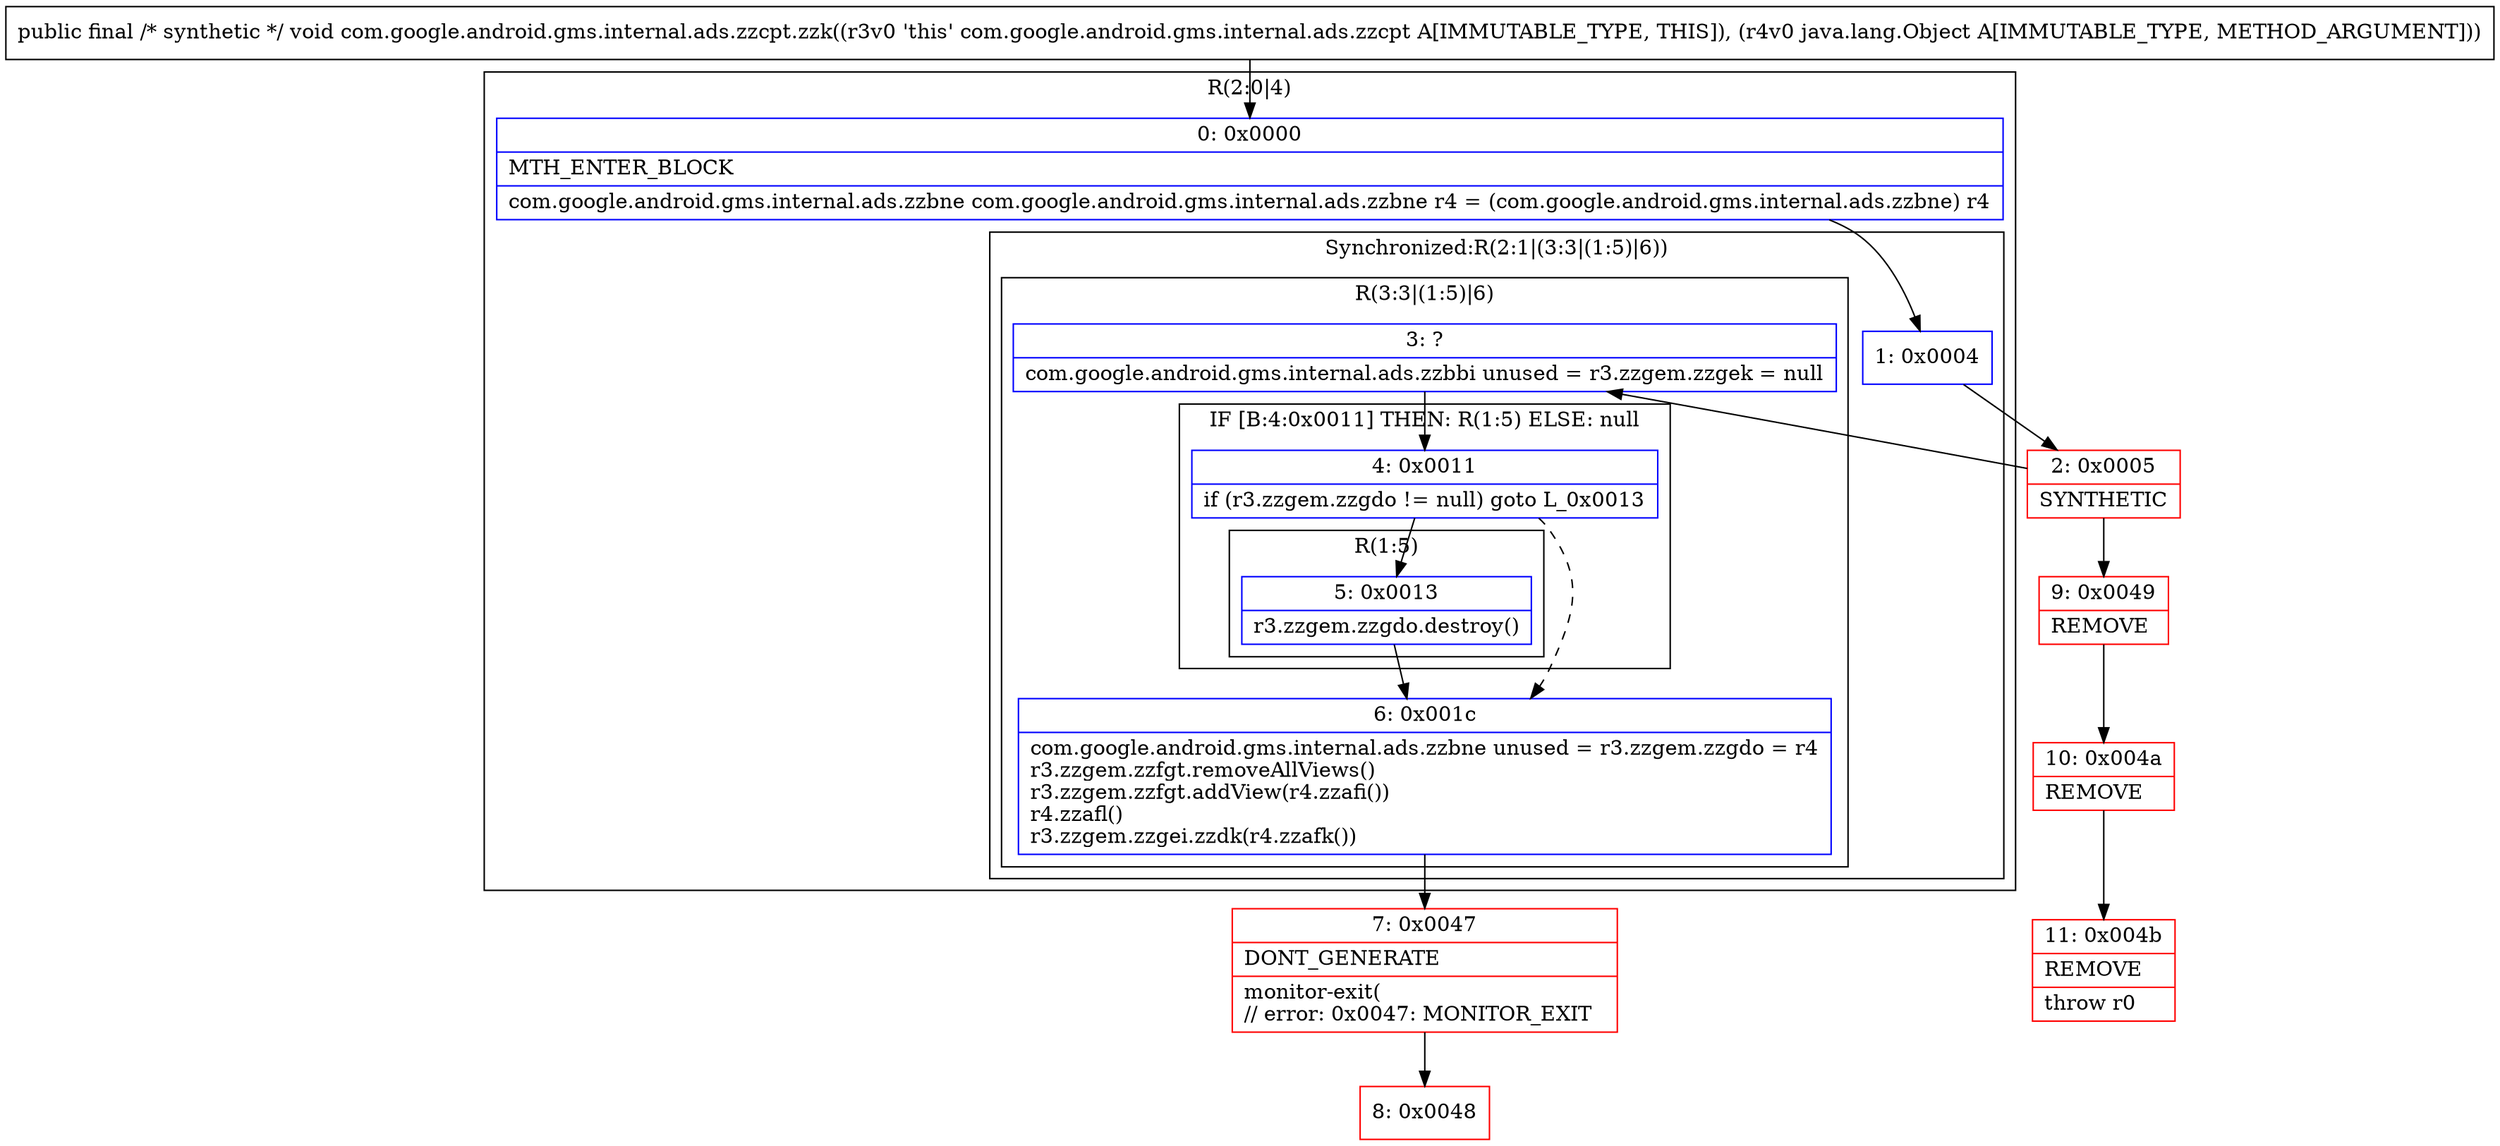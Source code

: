 digraph "CFG forcom.google.android.gms.internal.ads.zzcpt.zzk(Ljava\/lang\/Object;)V" {
subgraph cluster_Region_808597922 {
label = "R(2:0|4)";
node [shape=record,color=blue];
Node_0 [shape=record,label="{0\:\ 0x0000|MTH_ENTER_BLOCK\l|com.google.android.gms.internal.ads.zzbne com.google.android.gms.internal.ads.zzbne r4 = (com.google.android.gms.internal.ads.zzbne) r4\l}"];
subgraph cluster_SynchronizedRegion_1122525766 {
label = "Synchronized:R(2:1|(3:3|(1:5)|6))";
node [shape=record,color=blue];
Node_1 [shape=record,label="{1\:\ 0x0004}"];
subgraph cluster_Region_209779376 {
label = "R(3:3|(1:5)|6)";
node [shape=record,color=blue];
Node_3 [shape=record,label="{3\:\ ?|com.google.android.gms.internal.ads.zzbbi unused = r3.zzgem.zzgek = null\l}"];
subgraph cluster_IfRegion_1048371821 {
label = "IF [B:4:0x0011] THEN: R(1:5) ELSE: null";
node [shape=record,color=blue];
Node_4 [shape=record,label="{4\:\ 0x0011|if (r3.zzgem.zzgdo != null) goto L_0x0013\l}"];
subgraph cluster_Region_365918439 {
label = "R(1:5)";
node [shape=record,color=blue];
Node_5 [shape=record,label="{5\:\ 0x0013|r3.zzgem.zzgdo.destroy()\l}"];
}
}
Node_6 [shape=record,label="{6\:\ 0x001c|com.google.android.gms.internal.ads.zzbne unused = r3.zzgem.zzgdo = r4\lr3.zzgem.zzfgt.removeAllViews()\lr3.zzgem.zzfgt.addView(r4.zzafi())\lr4.zzafl()\lr3.zzgem.zzgei.zzdk(r4.zzafk())\l}"];
}
}
}
Node_2 [shape=record,color=red,label="{2\:\ 0x0005|SYNTHETIC\l}"];
Node_7 [shape=record,color=red,label="{7\:\ 0x0047|DONT_GENERATE\l|monitor\-exit(\l\/\/ error: 0x0047: MONITOR_EXIT  \l}"];
Node_8 [shape=record,color=red,label="{8\:\ 0x0048}"];
Node_9 [shape=record,color=red,label="{9\:\ 0x0049|REMOVE\l}"];
Node_10 [shape=record,color=red,label="{10\:\ 0x004a|REMOVE\l}"];
Node_11 [shape=record,color=red,label="{11\:\ 0x004b|REMOVE\l|throw r0\l}"];
MethodNode[shape=record,label="{public final \/* synthetic *\/ void com.google.android.gms.internal.ads.zzcpt.zzk((r3v0 'this' com.google.android.gms.internal.ads.zzcpt A[IMMUTABLE_TYPE, THIS]), (r4v0 java.lang.Object A[IMMUTABLE_TYPE, METHOD_ARGUMENT])) }"];
MethodNode -> Node_0;
Node_0 -> Node_1;
Node_1 -> Node_2;
Node_3 -> Node_4;
Node_4 -> Node_5;
Node_4 -> Node_6[style=dashed];
Node_5 -> Node_6;
Node_6 -> Node_7;
Node_2 -> Node_3;
Node_2 -> Node_9;
Node_7 -> Node_8;
Node_9 -> Node_10;
Node_10 -> Node_11;
}


